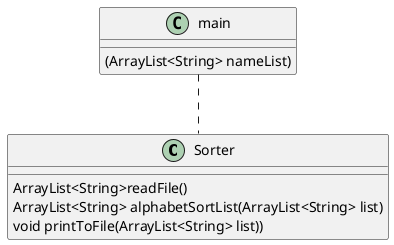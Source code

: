 @startuml

class Sorter {
    ArrayList<String>readFile()
    ArrayList<String> alphabetSortList(ArrayList<String> list)
    void printToFile(ArrayList<String> list))
}


class main {
    (ArrayList<String> nameList)
}


main .. Sorter

@enduml
